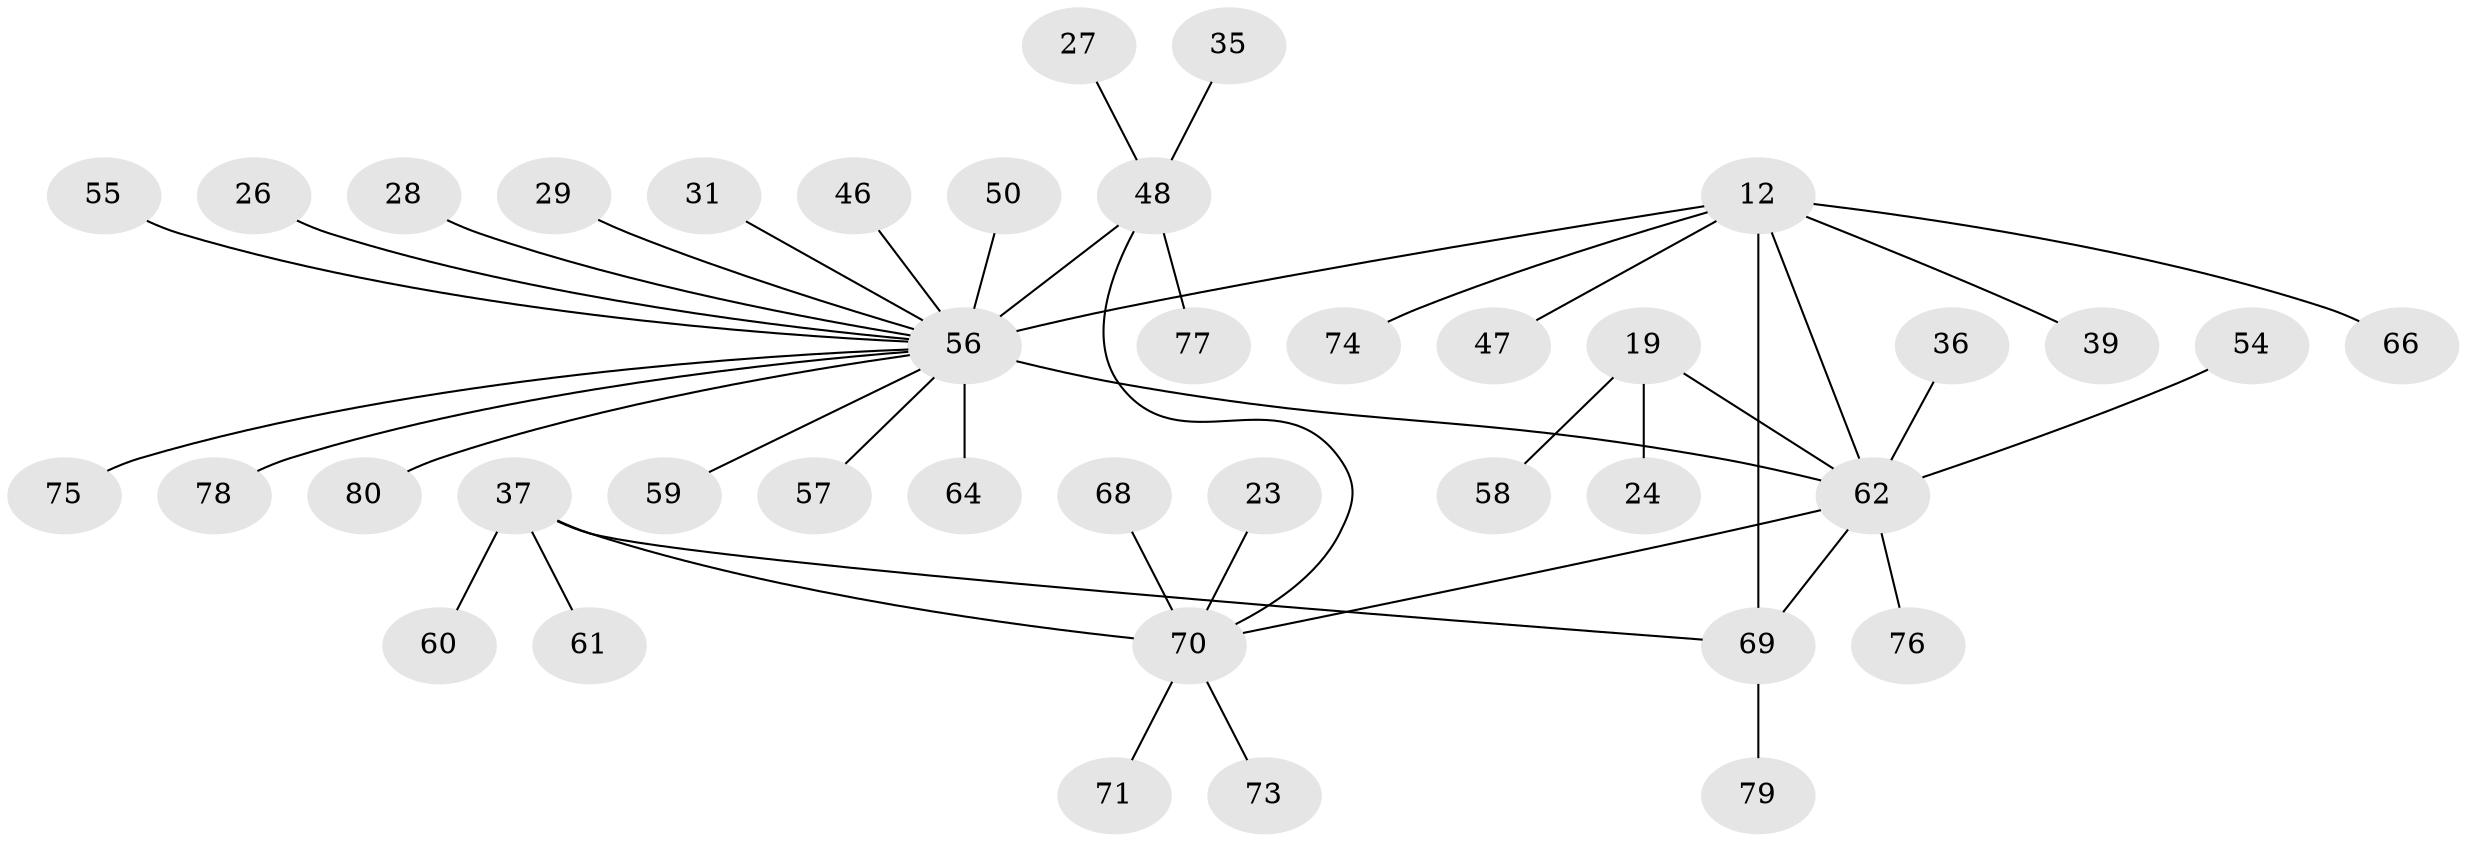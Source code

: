 // original degree distribution, {9: 0.0375, 7: 0.1, 5: 0.0375, 6: 0.0375, 4: 0.0625, 3: 0.05, 1: 0.525, 2: 0.15}
// Generated by graph-tools (version 1.1) at 2025/57/03/04/25 21:57:51]
// undirected, 40 vertices, 43 edges
graph export_dot {
graph [start="1"]
  node [color=gray90,style=filled];
  12 [super="+10"];
  19 [super="+17"];
  23;
  24;
  26;
  27;
  28;
  29;
  31;
  35;
  36;
  37 [super="+16"];
  39;
  46 [super="+34"];
  47;
  48 [super="+33+4"];
  50;
  54 [super="+53"];
  55;
  56 [super="+8+43"];
  57;
  58;
  59;
  60;
  61;
  62 [super="+51+20+7"];
  64;
  66;
  68 [super="+65"];
  69 [super="+63+11"];
  70 [super="+15"];
  71;
  73 [super="+72"];
  74;
  75;
  76;
  77 [super="+52"];
  78 [super="+45"];
  79 [super="+30"];
  80;
  12 -- 47;
  12 -- 66;
  12 -- 39;
  12 -- 74;
  12 -- 62;
  12 -- 56 [weight=3];
  12 -- 69 [weight=4];
  19 -- 58;
  19 -- 24;
  19 -- 62 [weight=4];
  23 -- 70;
  26 -- 56;
  27 -- 48;
  28 -- 56;
  29 -- 56;
  31 -- 56;
  35 -- 48;
  36 -- 62;
  37 -- 70 [weight=4];
  37 -- 60;
  37 -- 61;
  37 -- 69;
  46 -- 56;
  48 -- 70;
  48 -- 56 [weight=5];
  48 -- 77;
  50 -- 56;
  54 -- 62;
  55 -- 56;
  56 -- 64;
  56 -- 59;
  56 -- 62 [weight=8];
  56 -- 75;
  56 -- 78;
  56 -- 80;
  56 -- 57;
  62 -- 70 [weight=3];
  62 -- 76;
  62 -- 69;
  68 -- 70;
  69 -- 79;
  70 -- 71;
  70 -- 73;
}
